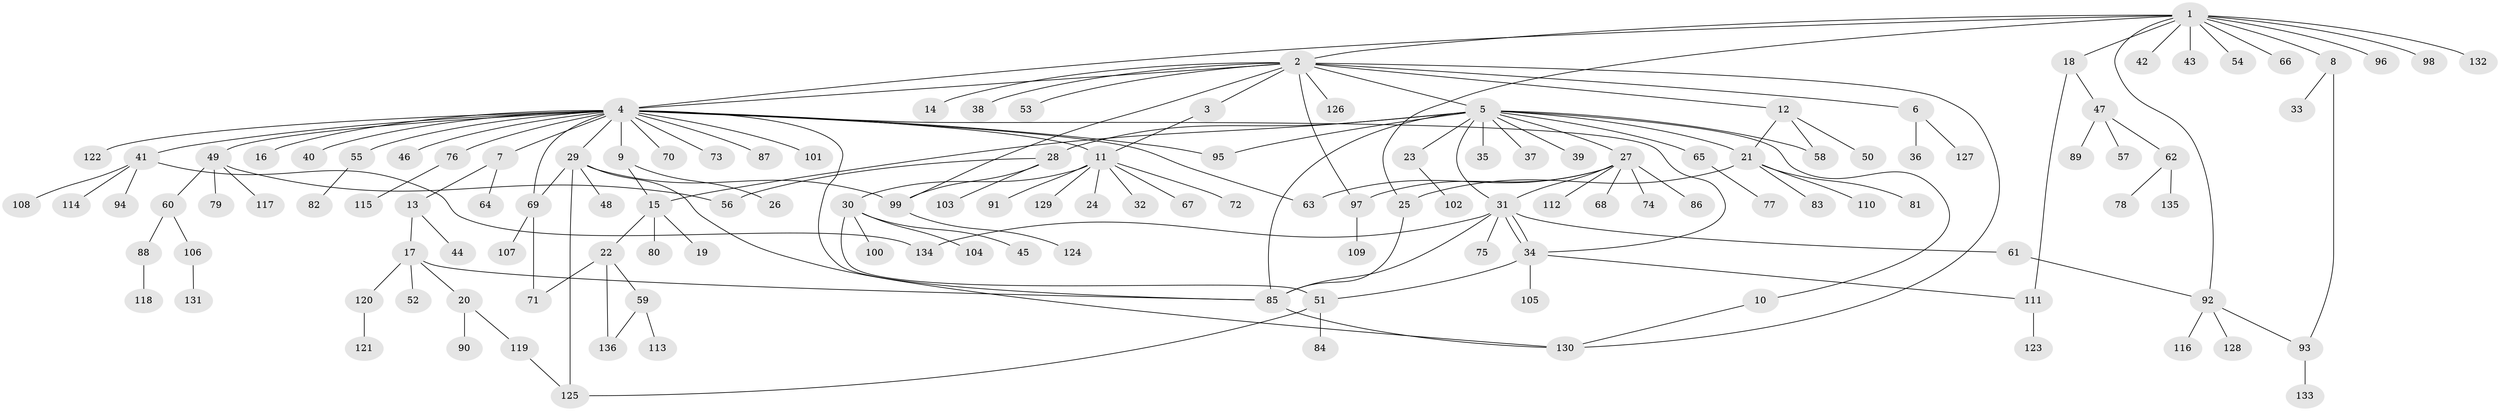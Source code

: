 // coarse degree distribution, {1: 0.9117647058823529, 3: 0.014705882352941176, 2: 0.04411764705882353, 30: 0.014705882352941176, 35: 0.014705882352941176}
// Generated by graph-tools (version 1.1) at 2025/50/03/04/25 21:50:50]
// undirected, 136 vertices, 167 edges
graph export_dot {
graph [start="1"]
  node [color=gray90,style=filled];
  1;
  2;
  3;
  4;
  5;
  6;
  7;
  8;
  9;
  10;
  11;
  12;
  13;
  14;
  15;
  16;
  17;
  18;
  19;
  20;
  21;
  22;
  23;
  24;
  25;
  26;
  27;
  28;
  29;
  30;
  31;
  32;
  33;
  34;
  35;
  36;
  37;
  38;
  39;
  40;
  41;
  42;
  43;
  44;
  45;
  46;
  47;
  48;
  49;
  50;
  51;
  52;
  53;
  54;
  55;
  56;
  57;
  58;
  59;
  60;
  61;
  62;
  63;
  64;
  65;
  66;
  67;
  68;
  69;
  70;
  71;
  72;
  73;
  74;
  75;
  76;
  77;
  78;
  79;
  80;
  81;
  82;
  83;
  84;
  85;
  86;
  87;
  88;
  89;
  90;
  91;
  92;
  93;
  94;
  95;
  96;
  97;
  98;
  99;
  100;
  101;
  102;
  103;
  104;
  105;
  106;
  107;
  108;
  109;
  110;
  111;
  112;
  113;
  114;
  115;
  116;
  117;
  118;
  119;
  120;
  121;
  122;
  123;
  124;
  125;
  126;
  127;
  128;
  129;
  130;
  131;
  132;
  133;
  134;
  135;
  136;
  1 -- 2;
  1 -- 4;
  1 -- 8;
  1 -- 18;
  1 -- 25;
  1 -- 42;
  1 -- 43;
  1 -- 54;
  1 -- 66;
  1 -- 92;
  1 -- 96;
  1 -- 98;
  1 -- 132;
  2 -- 3;
  2 -- 4;
  2 -- 5;
  2 -- 6;
  2 -- 12;
  2 -- 14;
  2 -- 38;
  2 -- 53;
  2 -- 97;
  2 -- 99;
  2 -- 126;
  2 -- 130;
  3 -- 11;
  4 -- 7;
  4 -- 9;
  4 -- 11;
  4 -- 16;
  4 -- 29;
  4 -- 34;
  4 -- 40;
  4 -- 41;
  4 -- 46;
  4 -- 49;
  4 -- 55;
  4 -- 63;
  4 -- 69;
  4 -- 70;
  4 -- 73;
  4 -- 76;
  4 -- 85;
  4 -- 87;
  4 -- 95;
  4 -- 101;
  4 -- 122;
  5 -- 10;
  5 -- 15;
  5 -- 21;
  5 -- 23;
  5 -- 27;
  5 -- 28;
  5 -- 31;
  5 -- 35;
  5 -- 37;
  5 -- 39;
  5 -- 58;
  5 -- 65;
  5 -- 85;
  5 -- 95;
  6 -- 36;
  6 -- 127;
  7 -- 13;
  7 -- 64;
  8 -- 33;
  8 -- 93;
  9 -- 15;
  9 -- 26;
  10 -- 130;
  11 -- 24;
  11 -- 30;
  11 -- 32;
  11 -- 67;
  11 -- 72;
  11 -- 91;
  11 -- 129;
  12 -- 21;
  12 -- 50;
  12 -- 58;
  13 -- 17;
  13 -- 44;
  15 -- 19;
  15 -- 22;
  15 -- 80;
  17 -- 20;
  17 -- 52;
  17 -- 85;
  17 -- 120;
  18 -- 47;
  18 -- 111;
  20 -- 90;
  20 -- 119;
  21 -- 25;
  21 -- 81;
  21 -- 83;
  21 -- 110;
  22 -- 59;
  22 -- 71;
  22 -- 136;
  23 -- 102;
  25 -- 85;
  27 -- 31;
  27 -- 63;
  27 -- 68;
  27 -- 74;
  27 -- 86;
  27 -- 97;
  27 -- 112;
  28 -- 56;
  28 -- 99;
  28 -- 103;
  29 -- 48;
  29 -- 69;
  29 -- 99;
  29 -- 125;
  29 -- 130;
  30 -- 45;
  30 -- 51;
  30 -- 100;
  30 -- 104;
  31 -- 34;
  31 -- 34;
  31 -- 61;
  31 -- 75;
  31 -- 85;
  31 -- 134;
  34 -- 51;
  34 -- 105;
  34 -- 111;
  41 -- 94;
  41 -- 108;
  41 -- 114;
  41 -- 134;
  47 -- 57;
  47 -- 62;
  47 -- 89;
  49 -- 56;
  49 -- 60;
  49 -- 79;
  49 -- 117;
  51 -- 84;
  51 -- 125;
  55 -- 82;
  59 -- 113;
  59 -- 136;
  60 -- 88;
  60 -- 106;
  61 -- 92;
  62 -- 78;
  62 -- 135;
  65 -- 77;
  69 -- 71;
  69 -- 107;
  76 -- 115;
  85 -- 130;
  88 -- 118;
  92 -- 93;
  92 -- 116;
  92 -- 128;
  93 -- 133;
  97 -- 109;
  99 -- 124;
  106 -- 131;
  111 -- 123;
  119 -- 125;
  120 -- 121;
}
